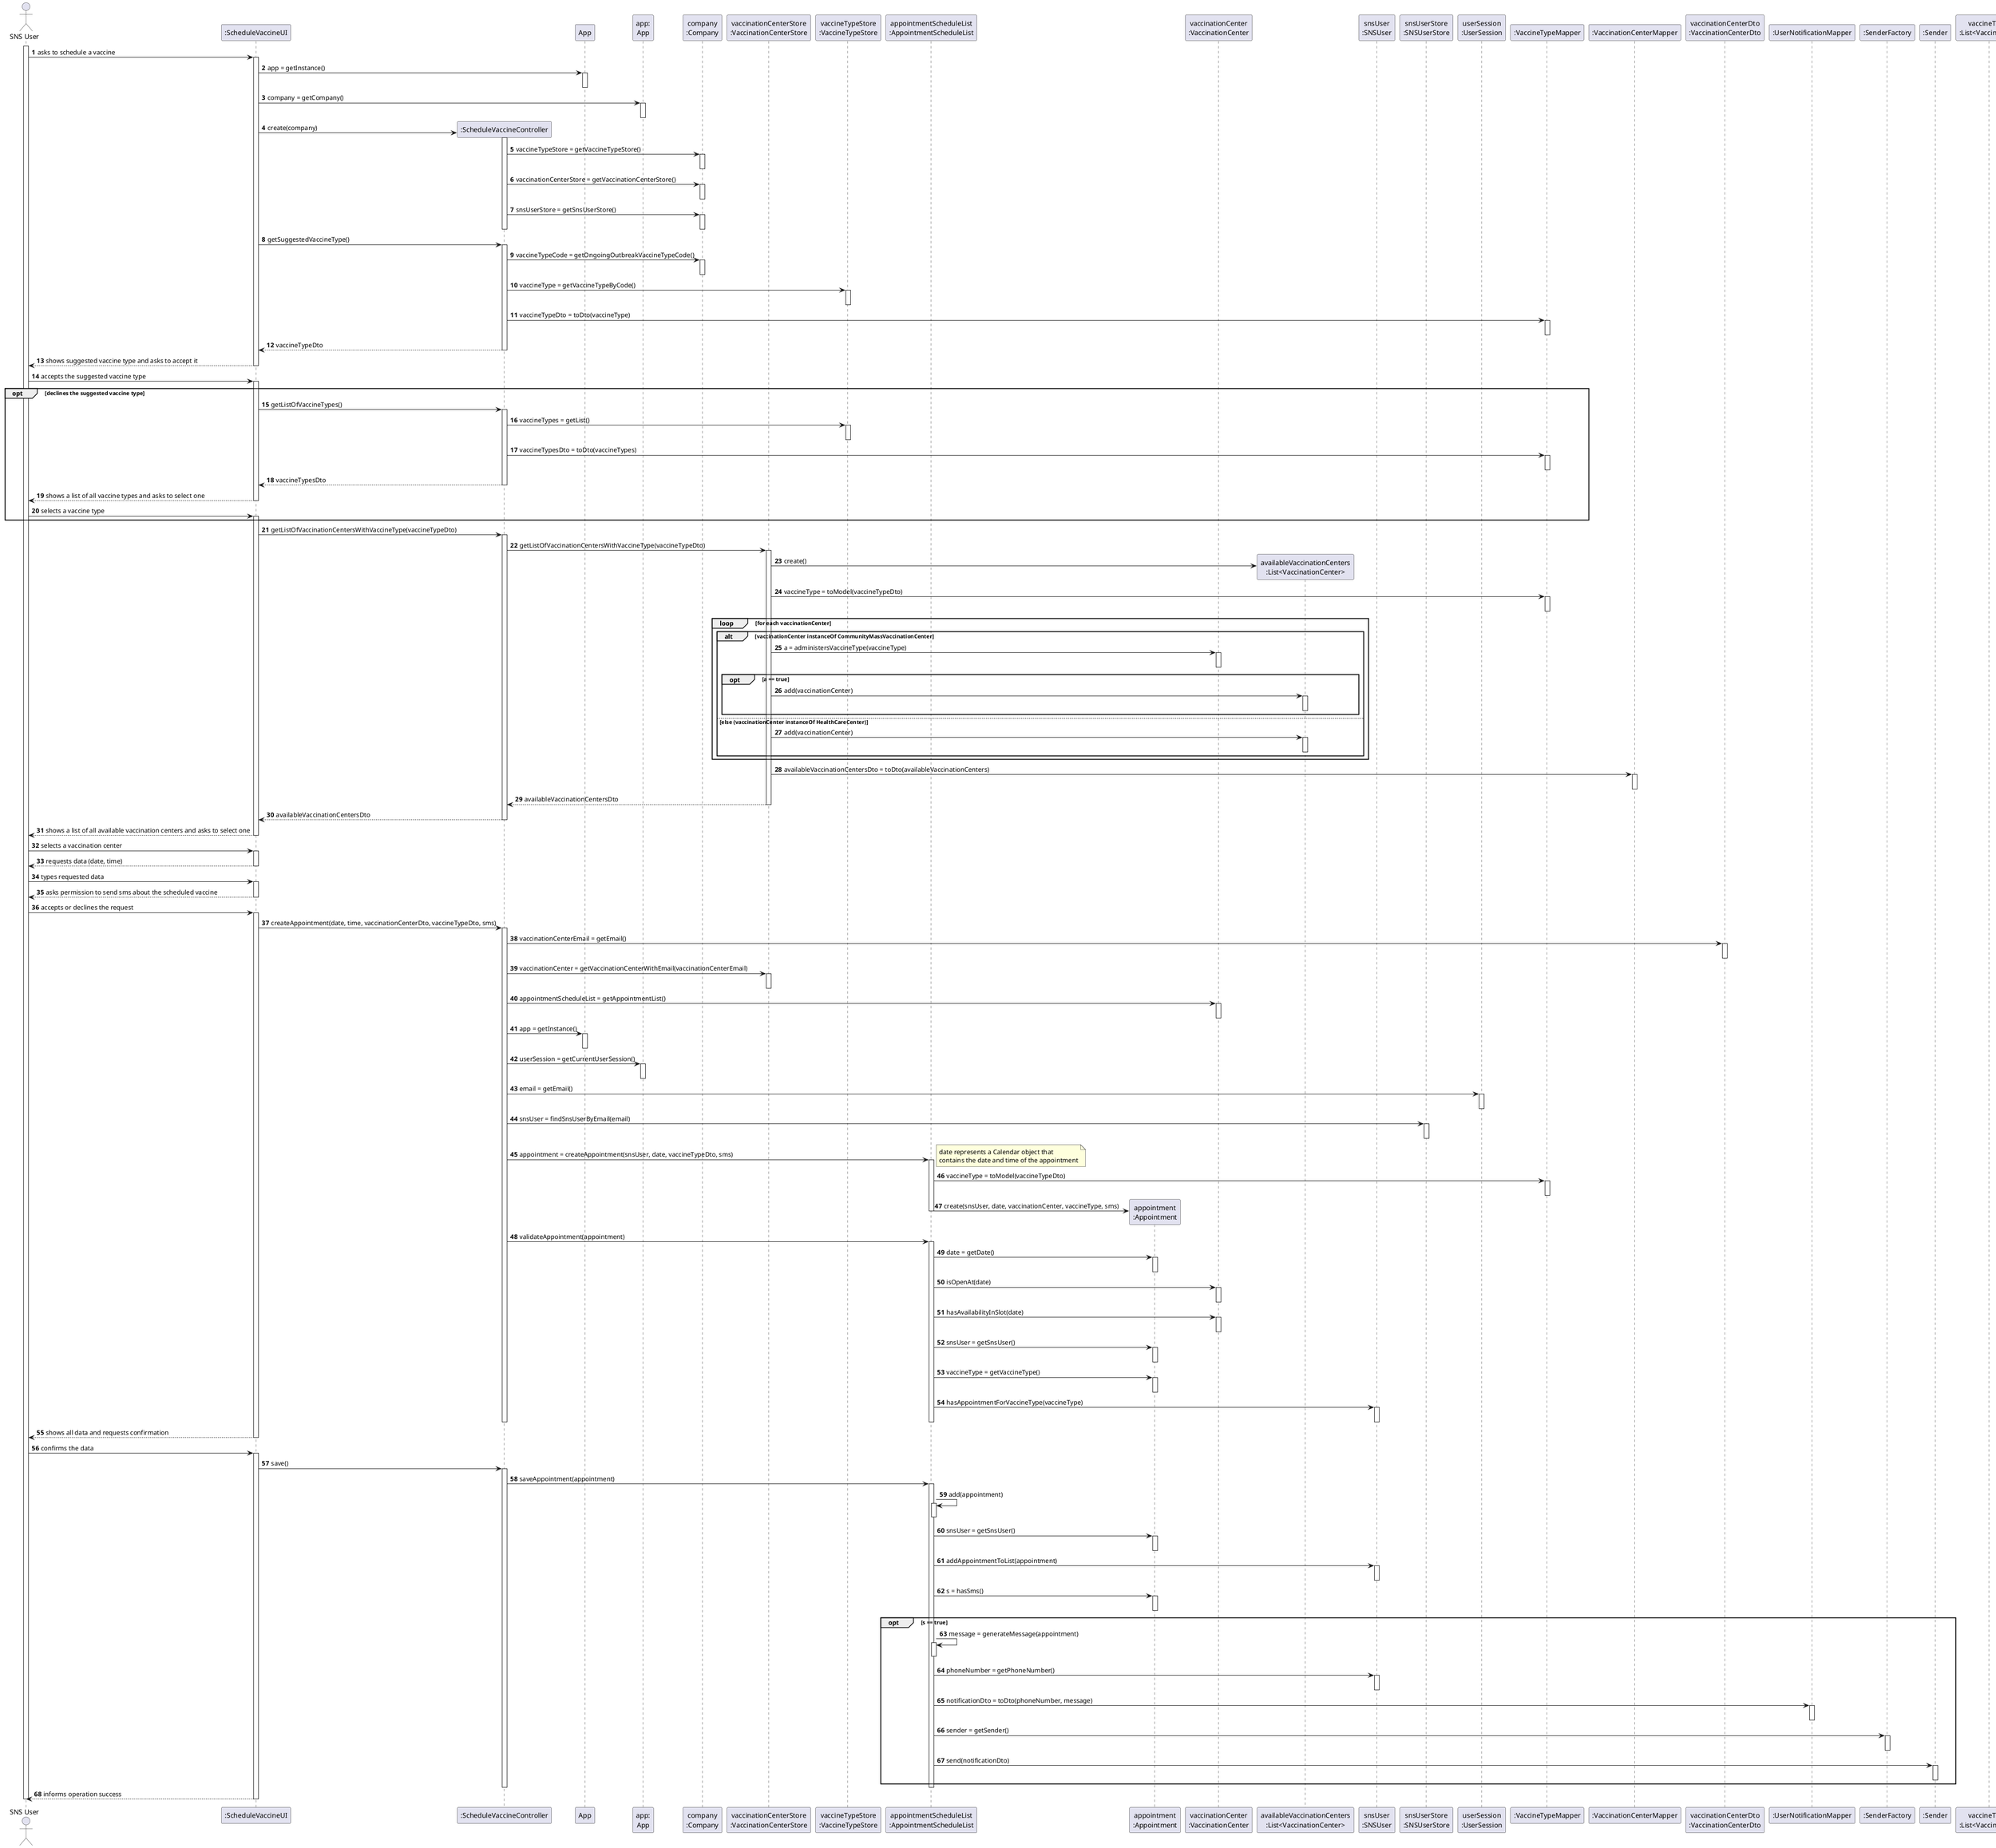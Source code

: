 @startuml US01_SD
autonumber
' hide footbox
actor "SNS User" as user

participant ":ScheduleVaccineUI" as ui
participant ":ScheduleVaccineController" as controller
participant "App" as app
participant "app:\nApp" as appInstance
participant "company\n:Company" as company
participant "vaccinationCenterStore\n:VaccinationCenterStore" as vacCenterStore
participant "vaccineTypeStore\n:VaccineTypeStore" as vacTypeStore
participant "appointmentScheduleList\n:AppointmentScheduleList" as appointmentScheduleList
participant "appointment\n:Appointment" as appointment
participant "vaccinationCenter\n:VaccinationCenter" as vacCenter
participant "availableVaccinationCenters\n:List<VaccinationCenter>" as vacCenterList
participant "snsUser\n:SNSUser" as snsUser
participant "snsUserStore\n:SNSUserStore" as snsUserStore
participant "userSession\n:UserSession" as userSession
participant ":VaccineTypeMapper" as vacTypeMapper
participant ":VaccinationCenterMapper" as vacCenterMapper
participant "vaccinationCenterDto\n:VaccinationCenterDto" as vacCenterDto
participant ":UserNotificationMapper" as notMapper
participant ":SenderFactory" as senderFactory
participant ":Sender" as sender
participant "vaccineTypes\n:List<VaccineType>"
participant "vaccineTypesDto\n:List<VaccineTypeDto>"
participant "availableVaccinationCentersDto\n:List<VaccinationCenterDto>"

activate user

user -> ui : asks to schedule a vaccine

activate ui
  ui -> app : app = getInstance()
  activate app
  deactivate app
  ui -> appInstance : company = getCompany()
  activate appInstance
  deactivate appInstance
  ui -> controller** : create(company)
  activate controller
    controller -> company : vaccineTypeStore = getVaccineTypeStore()
    activate company
    deactivate company
    controller -> company : vaccinationCenterStore = getVaccinationCenterStore()
    activate company
    deactivate company
    controller -> company : snsUserStore = getSnsUserStore()
    activate company
    deactivate company
  deactivate controller
  ui -> controller : getSuggestedVaccineType()
  activate controller 
    controller -> company : vaccineTypeCode = getOngoingOutbreakVaccineTypeCode()
    activate company
    deactivate company
    controller -> vacTypeStore : vaccineType = getVaccineTypeByCode()
    activate vacTypeStore
    deactivate vacTypeStore
    controller -> vacTypeMapper : vaccineTypeDto = toDto(vaccineType)
    activate vacTypeMapper
    deactivate vacTypeMapper
    controller --> ui : vaccineTypeDto
  deactivate controller
  ui --> user : shows suggested vaccine type and asks to accept it
deactivate ui

user -> ui : accepts the suggested vaccine type

activate ui
  opt declines the suggested vaccine type
    ui -> controller : getListOfVaccineTypes()
    activate controller
      controller -> vacTypeStore : vaccineTypes = getList()
      activate vacTypeStore
      deactivate vacTypeStore
      controller -> vacTypeMapper : vaccineTypesDto = toDto(vaccineTypes)
      activate vacTypeMapper
      deactivate vacTypeMapper
      controller --> ui : vaccineTypesDto
    deactivate controller
    ui --> user : shows a list of all vaccine types and asks to select one
    deactivate ui
    user -> ui : selects a vaccine type
    activate ui
  end
  ui -> controller : getListOfVaccinationCentersWithVaccineType(vaccineTypeDto)
  activate controller
    controller -> vacCenterStore : getListOfVaccinationCentersWithVaccineType(vaccineTypeDto)
    activate vacCenterStore
      vacCenterStore -> vacCenterList** : create()
      vacCenterStore -> vacTypeMapper : vaccineType = toModel(vaccineTypeDto)
      activate vacTypeMapper
      deactivate vacTypeMapper
      loop for each vaccinationCenter
        alt vaccinationCenter instanceOf CommunityMassVaccinationCenter
          vacCenterStore -> vacCenter : a = administersVaccineType(vaccineType)
          activate vacCenter
          deactivate vacCenter
          opt a == true
            vacCenterStore -> vacCenterList : add(vaccinationCenter)
            activate vacCenterList
            deactivate vacCenterList
          end
        else else (vaccinationCenter instanceOf HealthCareCenter)
          vacCenterStore -> vacCenterList : add(vaccinationCenter)
          activate vacCenterList
          deactivate vacCenterList
        end
      end
      vacCenterStore -> vacCenterMapper : availableVaccinationCentersDto = toDto(availableVaccinationCenters)
      activate vacCenterMapper
      deactivate vacCenterMapper
      vacCenterStore --> controller : availableVaccinationCentersDto
    deactivate vacCenterStore
    controller --> ui : availableVaccinationCentersDto
  deactivate controller
  ui --> user : shows a list of all available vaccination centers and asks to select one
deactivate ui

user -> ui : selects a vaccination center

activate ui
 ui --> user : requests data (date, time)
deactivate ui

user -> ui : types requested data

activate ui
  ui --> user : asks permission to send sms about the scheduled vaccine
deactivate ui

user -> ui : accepts or declines the request

activate ui
  ui -> controller : createAppointment(date, time, vaccinationCenterDto, vaccineTypeDto, sms)
  activate controller
    controller -> vacCenterDto : vaccinationCenterEmail = getEmail()
    activate vacCenterDto
    deactivate vacCenterDto
    controller -> vacCenterStore : vaccinationCenter = getVaccinationCenterWithEmail(vaccinationCenterEmail)
    activate vacCenterStore
    deactivate vacCenterStore
    controller -> vacCenter : appointmentScheduleList = getAppointmentList()
    activate vacCenter
    deactivate vacCenter
    controller -> app : app = getInstance()
    activate app
    deactivate app
    controller -> appInstance : userSession = getCurrentUserSession()
    activate appInstance
    deactivate appInstance
    controller -> userSession : email = getEmail()
    activate userSession
    deactivate userSession
    controller -> snsUserStore : snsUser = findSnsUserByEmail(email)
    activate snsUserStore
    deactivate snsUserStore
    controller -> appointmentScheduleList : appointment = createAppointment(snsUser, date, vaccineTypeDto, sms)
    note right
      date represents a Calendar object that 
      contains the date and time of the appointment
    end note
    activate appointmentScheduleList
      appointmentScheduleList -> vacTypeMapper : vaccineType = toModel(vaccineTypeDto)
      activate vacTypeMapper
      deactivate vacTypeMapper
      appointmentScheduleList -> appointment** : create(snsUser, date, vaccinationCenter, vaccineType, sms)
    deactivate appointmentScheduleList
    controller -> appointmentScheduleList : validateAppointment(appointment)
    activate appointmentScheduleList
      appointmentScheduleList -> appointment : date = getDate()
      activate appointment
      deactivate appointment
      appointmentScheduleList -> vacCenter : isOpenAt(date)
      activate vacCenter
      deactivate vacCenter
      appointmentScheduleList -> vacCenter : hasAvailabilityInSlot(date)
      activate vacCenter
      deactivate vacCenter
      appointmentScheduleList -> appointment : snsUser = getSnsUser()
      activate appointment
      deactivate appointment
      appointmentScheduleList -> appointment : vaccineType = getVaccineType()
      activate appointment
      deactivate appointment
      appointmentScheduleList -> snsUser : hasAppointmentForVaccineType(vaccineType)
      activate snsUser
      deactivate snsUser
    deactivate appointmentScheduleList
  deactivate controller
  ui --> user : shows all data and requests confirmation
deactivate ui

user -> ui : confirms the data

activate ui
  ui -> controller : save()
  activate controller
    controller -> appointmentScheduleList : saveAppointment(appointment)
    activate appointmentScheduleList
      appointmentScheduleList -> appointmentScheduleList : add(appointment)
      activate appointmentScheduleList
      deactivate appointmentScheduleList
      appointmentScheduleList -> appointment : snsUser = getSnsUser()
      activate appointment
      deactivate appointment
      appointmentScheduleList -> snsUser : addAppointmentToList(appointment)
      activate snsUser
      deactivate snsUser
      appointmentScheduleList -> appointment : s = hasSms()
      activate appointment
      deactivate appointment
      opt s == true
        appointmentScheduleList -> appointmentScheduleList : message = generateMessage(appointment)
        activate appointmentScheduleList
        deactivate appointmentScheduleList
        appointmentScheduleList -> snsUser : phoneNumber = getPhoneNumber()
        activate snsUser
        deactivate snsUser
        appointmentScheduleList -> notMapper : notificationDto = toDto(phoneNumber, message)
        activate notMapper
        deactivate notMapper
        appointmentScheduleList -> senderFactory : sender = getSender()
        activate senderFactory
        deactivate senderFactory
        appointmentScheduleList -> sender : send(notificationDto)
        activate sender
        deactivate sender
      end
    deactivate appointmentScheduleList
  deactivate controller
  ui --> user : informs operation success
deactivate ui

deactivate user